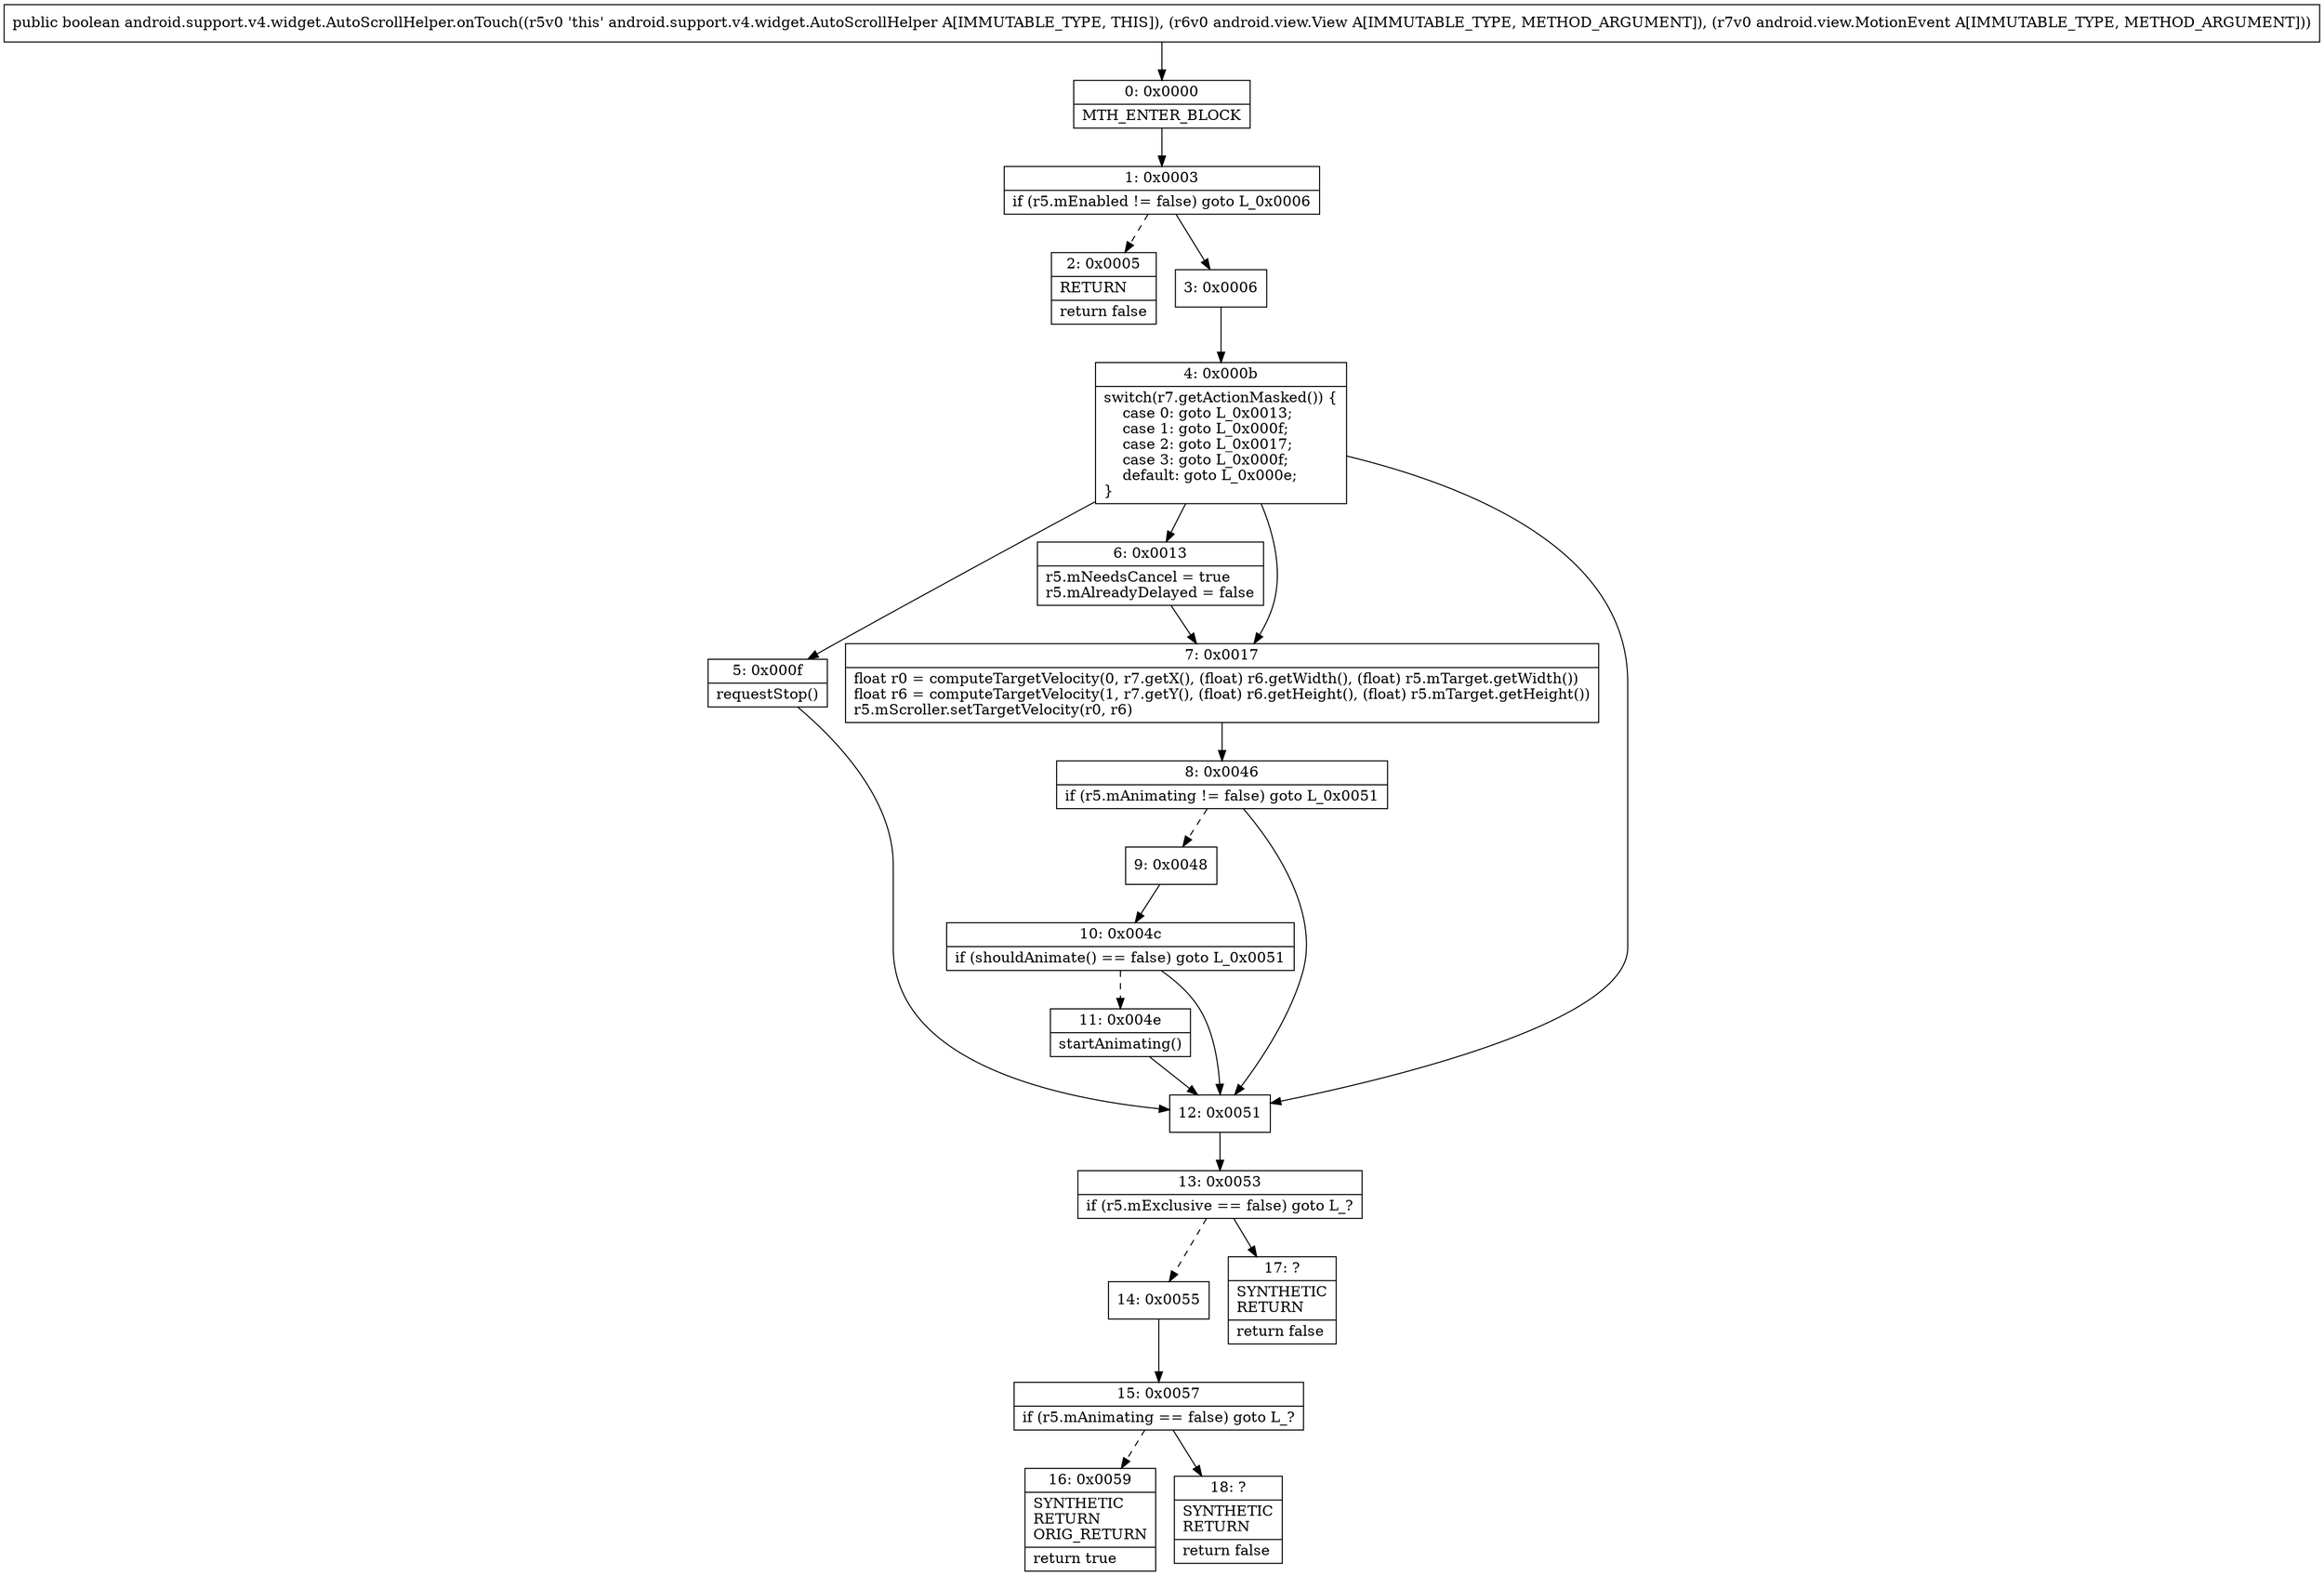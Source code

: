 digraph "CFG forandroid.support.v4.widget.AutoScrollHelper.onTouch(Landroid\/view\/View;Landroid\/view\/MotionEvent;)Z" {
Node_0 [shape=record,label="{0\:\ 0x0000|MTH_ENTER_BLOCK\l}"];
Node_1 [shape=record,label="{1\:\ 0x0003|if (r5.mEnabled != false) goto L_0x0006\l}"];
Node_2 [shape=record,label="{2\:\ 0x0005|RETURN\l|return false\l}"];
Node_3 [shape=record,label="{3\:\ 0x0006}"];
Node_4 [shape=record,label="{4\:\ 0x000b|switch(r7.getActionMasked()) \{\l    case 0: goto L_0x0013;\l    case 1: goto L_0x000f;\l    case 2: goto L_0x0017;\l    case 3: goto L_0x000f;\l    default: goto L_0x000e;\l\}\l}"];
Node_5 [shape=record,label="{5\:\ 0x000f|requestStop()\l}"];
Node_6 [shape=record,label="{6\:\ 0x0013|r5.mNeedsCancel = true\lr5.mAlreadyDelayed = false\l}"];
Node_7 [shape=record,label="{7\:\ 0x0017|float r0 = computeTargetVelocity(0, r7.getX(), (float) r6.getWidth(), (float) r5.mTarget.getWidth())\lfloat r6 = computeTargetVelocity(1, r7.getY(), (float) r6.getHeight(), (float) r5.mTarget.getHeight())\lr5.mScroller.setTargetVelocity(r0, r6)\l}"];
Node_8 [shape=record,label="{8\:\ 0x0046|if (r5.mAnimating != false) goto L_0x0051\l}"];
Node_9 [shape=record,label="{9\:\ 0x0048}"];
Node_10 [shape=record,label="{10\:\ 0x004c|if (shouldAnimate() == false) goto L_0x0051\l}"];
Node_11 [shape=record,label="{11\:\ 0x004e|startAnimating()\l}"];
Node_12 [shape=record,label="{12\:\ 0x0051}"];
Node_13 [shape=record,label="{13\:\ 0x0053|if (r5.mExclusive == false) goto L_?\l}"];
Node_14 [shape=record,label="{14\:\ 0x0055}"];
Node_15 [shape=record,label="{15\:\ 0x0057|if (r5.mAnimating == false) goto L_?\l}"];
Node_16 [shape=record,label="{16\:\ 0x0059|SYNTHETIC\lRETURN\lORIG_RETURN\l|return true\l}"];
Node_17 [shape=record,label="{17\:\ ?|SYNTHETIC\lRETURN\l|return false\l}"];
Node_18 [shape=record,label="{18\:\ ?|SYNTHETIC\lRETURN\l|return false\l}"];
MethodNode[shape=record,label="{public boolean android.support.v4.widget.AutoScrollHelper.onTouch((r5v0 'this' android.support.v4.widget.AutoScrollHelper A[IMMUTABLE_TYPE, THIS]), (r6v0 android.view.View A[IMMUTABLE_TYPE, METHOD_ARGUMENT]), (r7v0 android.view.MotionEvent A[IMMUTABLE_TYPE, METHOD_ARGUMENT])) }"];
MethodNode -> Node_0;
Node_0 -> Node_1;
Node_1 -> Node_2[style=dashed];
Node_1 -> Node_3;
Node_3 -> Node_4;
Node_4 -> Node_5;
Node_4 -> Node_6;
Node_4 -> Node_7;
Node_4 -> Node_12;
Node_5 -> Node_12;
Node_6 -> Node_7;
Node_7 -> Node_8;
Node_8 -> Node_9[style=dashed];
Node_8 -> Node_12;
Node_9 -> Node_10;
Node_10 -> Node_11[style=dashed];
Node_10 -> Node_12;
Node_11 -> Node_12;
Node_12 -> Node_13;
Node_13 -> Node_14[style=dashed];
Node_13 -> Node_17;
Node_14 -> Node_15;
Node_15 -> Node_16[style=dashed];
Node_15 -> Node_18;
}

